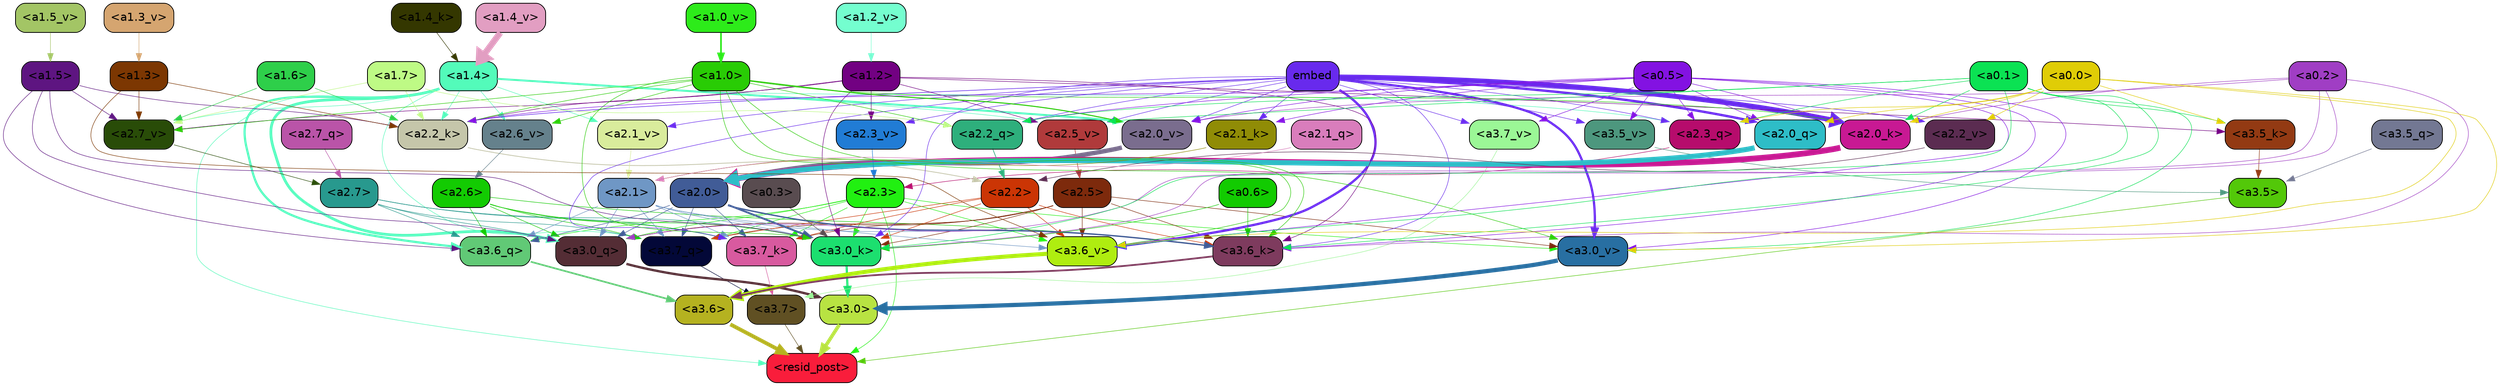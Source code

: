 strict digraph "" {
	graph [bgcolor=transparent,
		layout=dot,
		overlap=false,
		splines=true
	];
	"<a3.7>"	[color=black,
		fillcolor="#605023",
		fontname=Helvetica,
		shape=box,
		style="filled, rounded"];
	"<resid_post>"	[color=black,
		fillcolor="#f91d3b",
		fontname=Helvetica,
		shape=box,
		style="filled, rounded"];
	"<a3.7>" -> "<resid_post>"	[color="#605023",
		penwidth=0.6];
	"<a3.6>"	[color=black,
		fillcolor="#b5b220",
		fontname=Helvetica,
		shape=box,
		style="filled, rounded"];
	"<a3.6>" -> "<resid_post>"	[color="#b5b220",
		penwidth=4.646730065345764];
	"<a3.5>"	[color=black,
		fillcolor="#53c809",
		fontname=Helvetica,
		shape=box,
		style="filled, rounded"];
	"<a3.5>" -> "<resid_post>"	[color="#53c809",
		penwidth=0.6];
	"<a3.0>"	[color=black,
		fillcolor="#b8e342",
		fontname=Helvetica,
		shape=box,
		style="filled, rounded"];
	"<a3.0>" -> "<resid_post>"	[color="#b8e342",
		penwidth=4.323132634162903];
	"<a2.3>"	[color=black,
		fillcolor="#21f011",
		fontname=Helvetica,
		shape=box,
		style="filled, rounded"];
	"<a2.3>" -> "<resid_post>"	[color="#21f011",
		penwidth=0.6];
	"<a3.7_q>"	[color=black,
		fillcolor="#030838",
		fontname=Helvetica,
		shape=box,
		style="filled, rounded"];
	"<a2.3>" -> "<a3.7_q>"	[color="#21f011",
		penwidth=0.6];
	"<a3.6_q>"	[color=black,
		fillcolor="#61c976",
		fontname=Helvetica,
		shape=box,
		style="filled, rounded"];
	"<a2.3>" -> "<a3.6_q>"	[color="#21f011",
		penwidth=0.6];
	"<a3.0_q>"	[color=black,
		fillcolor="#542d35",
		fontname=Helvetica,
		shape=box,
		style="filled, rounded"];
	"<a2.3>" -> "<a3.0_q>"	[color="#21f011",
		penwidth=0.6];
	"<a3.7_k>"	[color=black,
		fillcolor="#d85a9f",
		fontname=Helvetica,
		shape=box,
		style="filled, rounded"];
	"<a2.3>" -> "<a3.7_k>"	[color="#21f011",
		penwidth=0.6];
	"<a3.0_k>"	[color=black,
		fillcolor="#1cdf6f",
		fontname=Helvetica,
		shape=box,
		style="filled, rounded"];
	"<a2.3>" -> "<a3.0_k>"	[color="#21f011",
		penwidth=0.6];
	"<a3.6_v>"	[color=black,
		fillcolor="#afed10",
		fontname=Helvetica,
		shape=box,
		style="filled, rounded"];
	"<a2.3>" -> "<a3.6_v>"	[color="#21f011",
		penwidth=0.6];
	"<a3.0_v>"	[color=black,
		fillcolor="#286fa2",
		fontname=Helvetica,
		shape=box,
		style="filled, rounded"];
	"<a2.3>" -> "<a3.0_v>"	[color="#21f011",
		penwidth=0.6];
	"<a1.4>"	[color=black,
		fillcolor="#53fbba",
		fontname=Helvetica,
		shape=box,
		style="filled, rounded"];
	"<a1.4>" -> "<resid_post>"	[color="#53fbba",
		penwidth=0.6];
	"<a1.4>" -> "<a3.7_q>"	[color="#53fbba",
		penwidth=0.6];
	"<a1.4>" -> "<a3.6_q>"	[color="#53fbba",
		penwidth=2.700703263282776];
	"<a1.4>" -> "<a3.0_q>"	[color="#53fbba",
		penwidth=3.34255850315094];
	"<a2.3_q>"	[color=black,
		fillcolor="#b60c6c",
		fontname=Helvetica,
		shape=box,
		style="filled, rounded"];
	"<a1.4>" -> "<a2.3_q>"	[color="#53fbba",
		penwidth=0.6];
	"<a2.2_k>"	[color=black,
		fillcolor="#c5c6aa",
		fontname=Helvetica,
		shape=box,
		style="filled, rounded"];
	"<a1.4>" -> "<a2.2_k>"	[color="#53fbba",
		penwidth=0.6];
	"<a2.7_v>"	[color=black,
		fillcolor="#294c08",
		fontname=Helvetica,
		shape=box,
		style="filled, rounded"];
	"<a1.4>" -> "<a2.7_v>"	[color="#53fbba",
		penwidth=0.6];
	"<a2.6_v>"	[color=black,
		fillcolor="#65818c",
		fontname=Helvetica,
		shape=box,
		style="filled, rounded"];
	"<a1.4>" -> "<a2.6_v>"	[color="#53fbba",
		penwidth=0.6];
	"<a2.5_v>"	[color=black,
		fillcolor="#b03a3b",
		fontname=Helvetica,
		shape=box,
		style="filled, rounded"];
	"<a1.4>" -> "<a2.5_v>"	[color="#53fbba",
		penwidth=0.6];
	"<a2.1_v>"	[color=black,
		fillcolor="#d9ec9c",
		fontname=Helvetica,
		shape=box,
		style="filled, rounded"];
	"<a1.4>" -> "<a2.1_v>"	[color="#53fbba",
		penwidth=0.6];
	"<a2.0_v>"	[color=black,
		fillcolor="#7a6d8e",
		fontname=Helvetica,
		shape=box,
		style="filled, rounded"];
	"<a1.4>" -> "<a2.0_v>"	[color="#53fbba",
		penwidth=2.387977123260498];
	"<a3.7_q>" -> "<a3.7>"	[color="#030838",
		penwidth=0.6];
	"<a3.6_q>" -> "<a3.6>"	[color="#61c976",
		penwidth=2.03758105635643];
	"<a3.5_q>"	[color=black,
		fillcolor="#737893",
		fontname=Helvetica,
		shape=box,
		style="filled, rounded"];
	"<a3.5_q>" -> "<a3.5>"	[color="#737893",
		penwidth=0.6];
	"<a3.0_q>" -> "<a3.0>"	[color="#542d35",
		penwidth=2.8638100624084473];
	"<a3.7_k>" -> "<a3.7>"	[color="#d85a9f",
		penwidth=0.6];
	"<a3.6_k>"	[color=black,
		fillcolor="#7e3b5e",
		fontname=Helvetica,
		shape=box,
		style="filled, rounded"];
	"<a3.6_k>" -> "<a3.6>"	[color="#7e3b5e",
		penwidth=2.174198240041733];
	"<a3.5_k>"	[color=black,
		fillcolor="#933a13",
		fontname=Helvetica,
		shape=box,
		style="filled, rounded"];
	"<a3.5_k>" -> "<a3.5>"	[color="#933a13",
		penwidth=0.6];
	"<a3.0_k>" -> "<a3.0>"	[color="#1cdf6f",
		penwidth=2.6274144649505615];
	"<a3.7_v>"	[color=black,
		fillcolor="#9bf796",
		fontname=Helvetica,
		shape=box,
		style="filled, rounded"];
	"<a3.7_v>" -> "<a3.7>"	[color="#9bf796",
		penwidth=0.6];
	"<a3.6_v>" -> "<a3.6>"	[color="#afed10",
		penwidth=5.002329230308533];
	"<a3.5_v>"	[color=black,
		fillcolor="#4d977e",
		fontname=Helvetica,
		shape=box,
		style="filled, rounded"];
	"<a3.5_v>" -> "<a3.5>"	[color="#4d977e",
		penwidth=0.6];
	"<a3.0_v>" -> "<a3.0>"	[color="#286fa2",
		penwidth=5.188832879066467];
	"<a2.7>"	[color=black,
		fillcolor="#28998e",
		fontname=Helvetica,
		shape=box,
		style="filled, rounded"];
	"<a2.7>" -> "<a3.7_q>"	[color="#28998e",
		penwidth=0.6];
	"<a2.7>" -> "<a3.6_q>"	[color="#28998e",
		penwidth=0.6];
	"<a2.7>" -> "<a3.0_q>"	[color="#28998e",
		penwidth=0.6];
	"<a2.7>" -> "<a3.7_k>"	[color="#28998e",
		penwidth=0.6];
	"<a2.7>" -> "<a3.0_k>"	[color="#28998e",
		penwidth=0.6];
	"<a2.6>"	[color=black,
		fillcolor="#13cb02",
		fontname=Helvetica,
		shape=box,
		style="filled, rounded"];
	"<a2.6>" -> "<a3.7_q>"	[color="#13cb02",
		penwidth=0.6];
	"<a2.6>" -> "<a3.6_q>"	[color="#13cb02",
		penwidth=0.6];
	"<a2.6>" -> "<a3.0_q>"	[color="#13cb02",
		penwidth=0.6];
	"<a2.6>" -> "<a3.7_k>"	[color="#13cb02",
		penwidth=0.6];
	"<a2.6>" -> "<a3.6_k>"	[color="#13cb02",
		penwidth=0.6];
	"<a2.6>" -> "<a3.0_k>"	[color="#13cb02",
		penwidth=0.6];
	"<a2.5>"	[color=black,
		fillcolor="#7d2a0c",
		fontname=Helvetica,
		shape=box,
		style="filled, rounded"];
	"<a2.5>" -> "<a3.7_q>"	[color="#7d2a0c",
		penwidth=0.6];
	"<a2.5>" -> "<a3.0_q>"	[color="#7d2a0c",
		penwidth=0.6];
	"<a2.5>" -> "<a3.7_k>"	[color="#7d2a0c",
		penwidth=0.6];
	"<a2.5>" -> "<a3.6_k>"	[color="#7d2a0c",
		penwidth=0.6];
	"<a2.5>" -> "<a3.0_k>"	[color="#7d2a0c",
		penwidth=0.6];
	"<a2.5>" -> "<a3.6_v>"	[color="#7d2a0c",
		penwidth=0.6];
	"<a2.5>" -> "<a3.0_v>"	[color="#7d2a0c",
		penwidth=0.6];
	"<a2.2>"	[color=black,
		fillcolor="#cb3505",
		fontname=Helvetica,
		shape=box,
		style="filled, rounded"];
	"<a2.2>" -> "<a3.7_q>"	[color="#cb3505",
		penwidth=0.6];
	"<a2.2>" -> "<a3.7_k>"	[color="#cb3505",
		penwidth=0.6];
	"<a2.2>" -> "<a3.6_k>"	[color="#cb3505",
		penwidth=0.6];
	"<a2.2>" -> "<a3.0_k>"	[color="#cb3505",
		penwidth=0.6];
	"<a2.2>" -> "<a3.6_v>"	[color="#cb3505",
		penwidth=0.6];
	"<a2.1>"	[color=black,
		fillcolor="#6f97c5",
		fontname=Helvetica,
		shape=box,
		style="filled, rounded"];
	"<a2.1>" -> "<a3.7_q>"	[color="#6f97c5",
		penwidth=0.6];
	"<a2.1>" -> "<a3.6_q>"	[color="#6f97c5",
		penwidth=0.6];
	"<a2.1>" -> "<a3.0_q>"	[color="#6f97c5",
		penwidth=0.6];
	"<a2.1>" -> "<a3.7_k>"	[color="#6f97c5",
		penwidth=0.6];
	"<a2.1>" -> "<a3.6_k>"	[color="#6f97c5",
		penwidth=0.6];
	"<a2.1>" -> "<a3.0_k>"	[color="#6f97c5",
		penwidth=0.6];
	"<a2.1>" -> "<a3.6_v>"	[color="#6f97c5",
		penwidth=0.6];
	"<a2.0>"	[color=black,
		fillcolor="#415c97",
		fontname=Helvetica,
		shape=box,
		style="filled, rounded"];
	"<a2.0>" -> "<a3.7_q>"	[color="#415c97",
		penwidth=0.6];
	"<a2.0>" -> "<a3.6_q>"	[color="#415c97",
		penwidth=0.6];
	"<a2.0>" -> "<a3.0_q>"	[color="#415c97",
		penwidth=0.6];
	"<a2.0>" -> "<a3.7_k>"	[color="#415c97",
		penwidth=0.6];
	"<a2.0>" -> "<a3.6_k>"	[color="#415c97",
		penwidth=1.6454488784074783];
	"<a2.0>" -> "<a3.0_k>"	[color="#415c97",
		penwidth=2.2218968719244003];
	"<a1.5>"	[color=black,
		fillcolor="#5e1581",
		fontname=Helvetica,
		shape=box,
		style="filled, rounded"];
	"<a1.5>" -> "<a3.6_q>"	[color="#5e1581",
		penwidth=0.6];
	"<a1.5>" -> "<a3.0_q>"	[color="#5e1581",
		penwidth=0.6];
	"<a1.5>" -> "<a3.0_k>"	[color="#5e1581",
		penwidth=0.6];
	"<a1.5>" -> "<a2.2_k>"	[color="#5e1581",
		penwidth=0.6];
	"<a1.5>" -> "<a2.7_v>"	[color="#5e1581",
		penwidth=0.6];
	"<a0.2>"	[color=black,
		fillcolor="#a03ec4",
		fontname=Helvetica,
		shape=box,
		style="filled, rounded"];
	"<a0.2>" -> "<a3.0_q>"	[color="#a03ec4",
		penwidth=0.6];
	"<a0.2>" -> "<a3.6_k>"	[color="#a03ec4",
		penwidth=0.6];
	"<a0.2>" -> "<a3.0_k>"	[color="#a03ec4",
		penwidth=0.6];
	"<a2.0_k>"	[color=black,
		fillcolor="#c81993",
		fontname=Helvetica,
		shape=box,
		style="filled, rounded"];
	"<a0.2>" -> "<a2.0_k>"	[color="#a03ec4",
		penwidth=0.6];
	"<a0.2>" -> "<a2.0_v>"	[color="#a03ec4",
		penwidth=0.6];
	embed	[color=black,
		fillcolor="#682aed",
		fontname=Helvetica,
		shape=box,
		style="filled, rounded"];
	embed -> "<a3.7_k>"	[color="#682aed",
		penwidth=0.6];
	embed -> "<a3.6_k>"	[color="#682aed",
		penwidth=0.6];
	embed -> "<a3.0_k>"	[color="#682aed",
		penwidth=0.6];
	embed -> "<a3.7_v>"	[color="#682aed",
		penwidth=0.6];
	embed -> "<a3.6_v>"	[color="#682aed",
		penwidth=2.8301228284835815];
	embed -> "<a3.5_v>"	[color="#682aed",
		penwidth=0.6];
	embed -> "<a3.0_v>"	[color="#682aed",
		penwidth=2.7660785913467407];
	embed -> "<a2.3_q>"	[color="#682aed",
		penwidth=0.6];
	"<a2.2_q>"	[color=black,
		fillcolor="#2eaf7c",
		fontname=Helvetica,
		shape=box,
		style="filled, rounded"];
	embed -> "<a2.2_q>"	[color="#682aed",
		penwidth=0.6];
	"<a2.0_q>"	[color=black,
		fillcolor="#2ebdc7",
		fontname=Helvetica,
		shape=box,
		style="filled, rounded"];
	embed -> "<a2.0_q>"	[color="#682aed",
		penwidth=2.918822765350342];
	embed -> "<a2.2_k>"	[color="#682aed",
		penwidth=0.7099294662475586];
	"<a2.1_k>"	[color=black,
		fillcolor="#908c06",
		fontname=Helvetica,
		shape=box,
		style="filled, rounded"];
	embed -> "<a2.1_k>"	[color="#682aed",
		penwidth=0.6];
	embed -> "<a2.0_k>"	[color="#682aed",
		penwidth=6.075345039367676];
	embed -> "<a2.5_v>"	[color="#682aed",
		penwidth=0.6];
	"<a2.3_v>"	[color=black,
		fillcolor="#217cd5",
		fontname=Helvetica,
		shape=box,
		style="filled, rounded"];
	embed -> "<a2.3_v>"	[color="#682aed",
		penwidth=0.6];
	"<a2.2_v>"	[color=black,
		fillcolor="#5b2c51",
		fontname=Helvetica,
		shape=box,
		style="filled, rounded"];
	embed -> "<a2.2_v>"	[color="#682aed",
		penwidth=0.6909599304199219];
	embed -> "<a2.1_v>"	[color="#682aed",
		penwidth=0.6];
	embed -> "<a2.0_v>"	[color="#682aed",
		penwidth=0.6];
	"<a1.2>"	[color=black,
		fillcolor="#720182",
		fontname=Helvetica,
		shape=box,
		style="filled, rounded"];
	"<a1.2>" -> "<a3.6_k>"	[color="#720182",
		penwidth=0.6];
	"<a1.2>" -> "<a3.5_k>"	[color="#720182",
		penwidth=0.6];
	"<a1.2>" -> "<a3.0_k>"	[color="#720182",
		penwidth=0.6];
	"<a1.2>" -> "<a2.2_k>"	[color="#720182",
		penwidth=0.6];
	"<a1.2>" -> "<a2.7_v>"	[color="#720182",
		penwidth=0.6];
	"<a1.2>" -> "<a2.5_v>"	[color="#720182",
		penwidth=0.6];
	"<a1.2>" -> "<a2.3_v>"	[color="#720182",
		penwidth=0.6];
	"<a1.0>"	[color=black,
		fillcolor="#29cc05",
		fontname=Helvetica,
		shape=box,
		style="filled, rounded"];
	"<a1.0>" -> "<a3.6_k>"	[color="#29cc05",
		penwidth=0.6];
	"<a1.0>" -> "<a3.0_k>"	[color="#29cc05",
		penwidth=0.6];
	"<a1.0>" -> "<a3.6_v>"	[color="#29cc05",
		penwidth=0.6];
	"<a1.0>" -> "<a3.0_v>"	[color="#29cc05",
		penwidth=0.6];
	"<a1.0>" -> "<a2.2_q>"	[color="#29cc05",
		penwidth=0.6];
	"<a1.0>" -> "<a2.2_k>"	[color="#29cc05",
		penwidth=0.6];
	"<a1.0>" -> "<a2.0_k>"	[color="#29cc05",
		penwidth=0.6];
	"<a1.0>" -> "<a2.7_v>"	[color="#29cc05",
		penwidth=0.6];
	"<a1.0>" -> "<a2.6_v>"	[color="#29cc05",
		penwidth=0.6];
	"<a1.0>" -> "<a2.0_v>"	[color="#29cc05",
		penwidth=1.2435333728790283];
	"<a0.6>"	[color=black,
		fillcolor="#12cb01",
		fontname=Helvetica,
		shape=box,
		style="filled, rounded"];
	"<a0.6>" -> "<a3.6_k>"	[color="#12cb01",
		penwidth=0.6];
	"<a0.6>" -> "<a3.0_k>"	[color="#12cb01",
		penwidth=0.6];
	"<a0.5>"	[color=black,
		fillcolor="#8312e2",
		fontname=Helvetica,
		shape=box,
		style="filled, rounded"];
	"<a0.5>" -> "<a3.6_k>"	[color="#8312e2",
		penwidth=0.6];
	"<a0.5>" -> "<a3.7_v>"	[color="#8312e2",
		penwidth=0.6];
	"<a0.5>" -> "<a3.6_v>"	[color="#8312e2",
		penwidth=0.6];
	"<a0.5>" -> "<a3.5_v>"	[color="#8312e2",
		penwidth=0.6];
	"<a0.5>" -> "<a3.0_v>"	[color="#8312e2",
		penwidth=0.6124261617660522];
	"<a0.5>" -> "<a2.3_q>"	[color="#8312e2",
		penwidth=0.6];
	"<a0.5>" -> "<a2.2_q>"	[color="#8312e2",
		penwidth=0.6];
	"<a0.5>" -> "<a2.0_q>"	[color="#8312e2",
		penwidth=0.6];
	"<a0.5>" -> "<a2.2_k>"	[color="#8312e2",
		penwidth=0.6];
	"<a0.5>" -> "<a2.1_k>"	[color="#8312e2",
		penwidth=0.6];
	"<a0.5>" -> "<a2.0_k>"	[color="#8312e2",
		penwidth=0.6112704277038574];
	"<a0.5>" -> "<a2.0_v>"	[color="#8312e2",
		penwidth=0.6];
	"<a0.1>"	[color=black,
		fillcolor="#0be253",
		fontname=Helvetica,
		shape=box,
		style="filled, rounded"];
	"<a0.1>" -> "<a3.6_k>"	[color="#0be253",
		penwidth=0.6];
	"<a0.1>" -> "<a3.5_k>"	[color="#0be253",
		penwidth=0.6];
	"<a0.1>" -> "<a3.0_k>"	[color="#0be253",
		penwidth=0.6];
	"<a0.1>" -> "<a3.6_v>"	[color="#0be253",
		penwidth=0.6];
	"<a0.1>" -> "<a3.0_v>"	[color="#0be253",
		penwidth=0.6];
	"<a0.1>" -> "<a2.3_q>"	[color="#0be253",
		penwidth=0.6];
	"<a0.1>" -> "<a2.2_q>"	[color="#0be253",
		penwidth=0.6];
	"<a0.1>" -> "<a2.0_k>"	[color="#0be253",
		penwidth=0.6];
	"<a0.1>" -> "<a2.5_v>"	[color="#0be253",
		penwidth=0.6];
	"<a0.0>"	[color=black,
		fillcolor="#e0cd06",
		fontname=Helvetica,
		shape=box,
		style="filled, rounded"];
	"<a0.0>" -> "<a3.5_k>"	[color="#e0cd06",
		penwidth=0.6];
	"<a0.0>" -> "<a3.6_v>"	[color="#e0cd06",
		penwidth=0.6];
	"<a0.0>" -> "<a3.0_v>"	[color="#e0cd06",
		penwidth=0.6];
	"<a0.0>" -> "<a2.3_q>"	[color="#e0cd06",
		penwidth=0.6];
	"<a0.0>" -> "<a2.0_q>"	[color="#e0cd06",
		penwidth=0.6];
	"<a0.0>" -> "<a2.0_k>"	[color="#e0cd06",
		penwidth=0.6];
	"<a0.0>" -> "<a2.2_v>"	[color="#e0cd06",
		penwidth=0.6];
	"<a0.3>"	[color=black,
		fillcolor="#594c50",
		fontname=Helvetica,
		shape=box,
		style="filled, rounded"];
	"<a0.3>" -> "<a3.0_k>"	[color="#594c50",
		penwidth=0.6];
	"<a1.3>"	[color=black,
		fillcolor="#7c3702",
		fontname=Helvetica,
		shape=box,
		style="filled, rounded"];
	"<a1.3>" -> "<a3.6_v>"	[color="#7c3702",
		penwidth=0.6];
	"<a1.3>" -> "<a2.2_k>"	[color="#7c3702",
		penwidth=0.6];
	"<a1.3>" -> "<a2.7_v>"	[color="#7c3702",
		penwidth=0.6];
	"<a2.7_q>"	[color=black,
		fillcolor="#ba54a8",
		fontname=Helvetica,
		shape=box,
		style="filled, rounded"];
	"<a2.7_q>" -> "<a2.7>"	[color="#ba54a8",
		penwidth=0.6];
	"<a2.3_q>" -> "<a2.3>"	[color="#b60c6c",
		penwidth=0.6];
	"<a2.2_q>" -> "<a2.2>"	[color="#2eaf7c",
		penwidth=0.8114519119262695];
	"<a2.1_q>"	[color=black,
		fillcolor="#d97dbc",
		fontname=Helvetica,
		shape=box,
		style="filled, rounded"];
	"<a2.1_q>" -> "<a2.1>"	[color="#d97dbc",
		penwidth=0.6];
	"<a2.0_q>" -> "<a2.0>"	[color="#2ebdc7",
		penwidth=6.2323237657547];
	"<a2.2_k>" -> "<a2.2>"	[color="#c5c6aa",
		penwidth=0.9331893920898438];
	"<a2.1_k>" -> "<a2.1>"	[color="#908c06",
		penwidth=0.6];
	"<a2.0_k>" -> "<a2.0>"	[color="#c81993",
		penwidth=7.158664226531982];
	"<a2.7_v>" -> "<a2.7>"	[color="#294c08",
		penwidth=0.6];
	"<a2.6_v>" -> "<a2.6>"	[color="#65818c",
		penwidth=0.6];
	"<a2.5_v>" -> "<a2.5>"	[color="#b03a3b",
		penwidth=0.6657319068908691];
	"<a2.3_v>" -> "<a2.3>"	[color="#217cd5",
		penwidth=0.6];
	"<a2.2_v>" -> "<a2.2>"	[color="#5b2c51",
		penwidth=0.6];
	"<a2.1_v>" -> "<a2.1>"	[color="#d9ec9c",
		penwidth=0.6];
	"<a2.0_v>" -> "<a2.0>"	[color="#7a6d8e",
		penwidth=5.380099236965179];
	"<a1.7>"	[color=black,
		fillcolor="#befa85",
		fontname=Helvetica,
		shape=box,
		style="filled, rounded"];
	"<a1.7>" -> "<a2.2_q>"	[color="#befa85",
		penwidth=0.6];
	"<a1.7>" -> "<a2.2_k>"	[color="#befa85",
		penwidth=0.6];
	"<a1.7>" -> "<a2.7_v>"	[color="#befa85",
		penwidth=0.6];
	"<a1.6>"	[color=black,
		fillcolor="#2ecf4a",
		fontname=Helvetica,
		shape=box,
		style="filled, rounded"];
	"<a1.6>" -> "<a2.2_k>"	[color="#2ecf4a",
		penwidth=0.6];
	"<a1.6>" -> "<a2.7_v>"	[color="#2ecf4a",
		penwidth=0.6];
	"<a1.4_k>"	[color=black,
		fillcolor="#343700",
		fontname=Helvetica,
		shape=box,
		style="filled, rounded"];
	"<a1.4_k>" -> "<a1.4>"	[color="#343700",
		penwidth=0.6];
	"<a1.5_v>"	[color=black,
		fillcolor="#a3c565",
		fontname=Helvetica,
		shape=box,
		style="filled, rounded"];
	"<a1.5_v>" -> "<a1.5>"	[color="#a3c565",
		penwidth=0.6];
	"<a1.4_v>"	[color=black,
		fillcolor="#e29ec2",
		fontname=Helvetica,
		shape=box,
		style="filled, rounded"];
	"<a1.4_v>" -> "<a1.4>"	[color="#e29ec2",
		penwidth=7.649995803833008];
	"<a1.3_v>"	[color=black,
		fillcolor="#d5a570",
		fontname=Helvetica,
		shape=box,
		style="filled, rounded"];
	"<a1.3_v>" -> "<a1.3>"	[color="#d5a570",
		penwidth=0.6];
	"<a1.2_v>"	[color=black,
		fillcolor="#74fecf",
		fontname=Helvetica,
		shape=box,
		style="filled, rounded"];
	"<a1.2_v>" -> "<a1.2>"	[color="#74fecf",
		penwidth=0.6];
	"<a1.0_v>"	[color=black,
		fillcolor="#2deb1a",
		fontname=Helvetica,
		shape=box,
		style="filled, rounded"];
	"<a1.0_v>" -> "<a1.0>"	[color="#2deb1a",
		penwidth=2.050852060317993];
}
